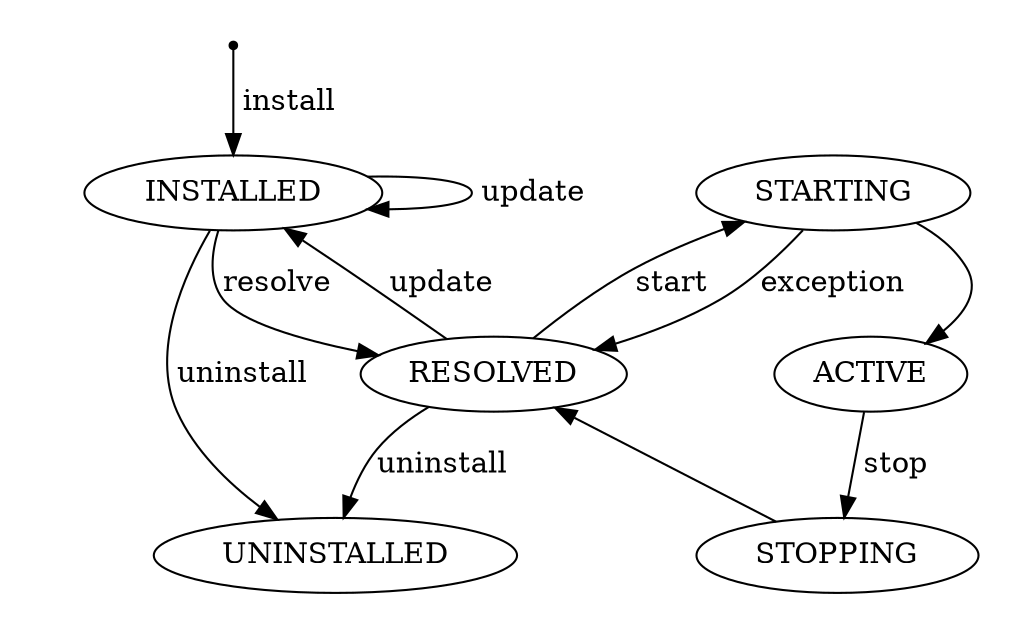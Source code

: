 digraph {
    nodesep=.60;
    o [shape=point];
    i [label=" INSTALLED "];
    r [label="RESOLVED"];
    ui [label=" UNINSTALLED "];
    sa [label=" STARTING "];
    a [label="ACTIVE"];
    so [label=" STOPPING "];

        
    subgraph cluster_0 {
        color="white"
        o -> i [label=" install "];
        i -> i [label=" update"];
        i -> r [label="resolve"];
        r -> i [label="update"];
        r -> ui [label="uninstall "];
        i -> ui [label="uninstall "];
    }
    
    subgraph cluster_1 {
        color="white"
        r -> sa [label="start"];
        sa -> a ;
        sa -> r [label="exception"];
        a -> so [label=" stop"];
        so -> r;
    }
    

}